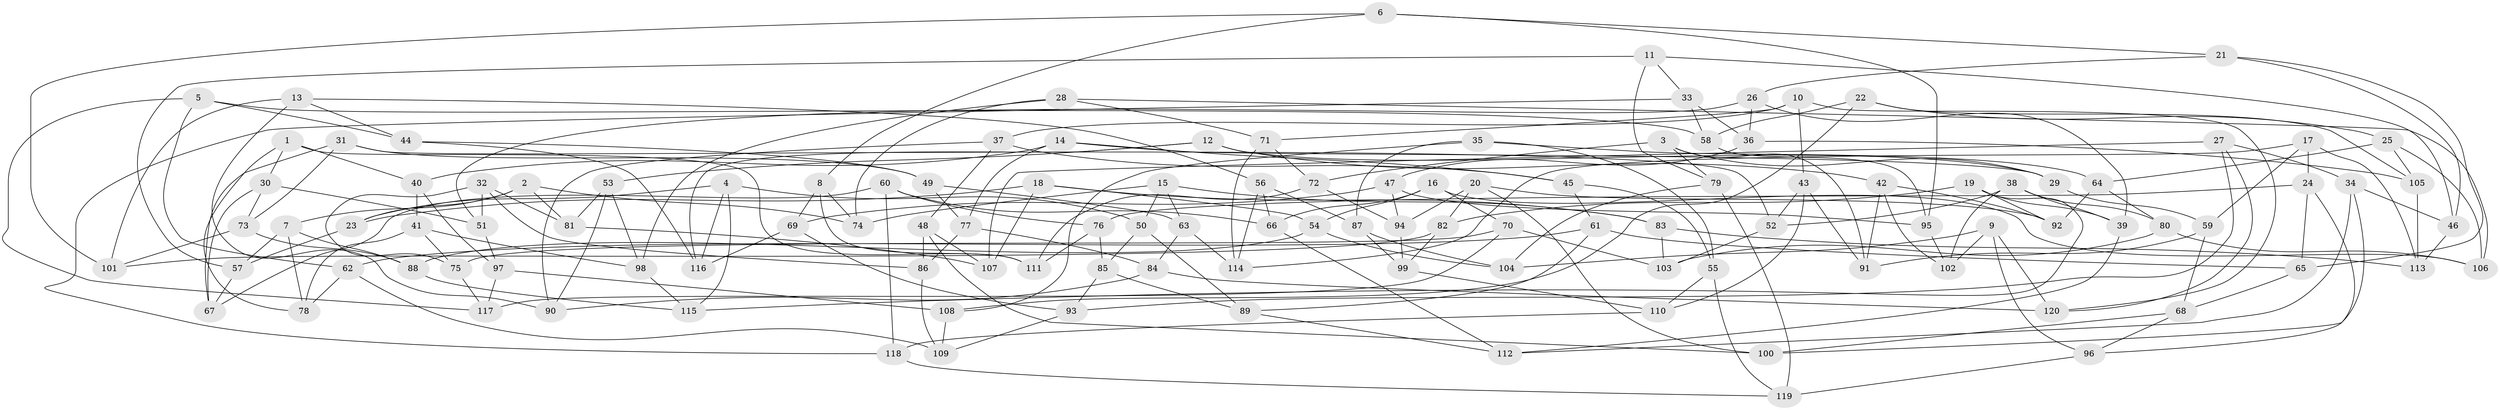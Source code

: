 // Generated by graph-tools (version 1.1) at 2025/02/03/09/25 03:02:57]
// undirected, 120 vertices, 240 edges
graph export_dot {
graph [start="1"]
  node [color=gray90,style=filled];
  1;
  2;
  3;
  4;
  5;
  6;
  7;
  8;
  9;
  10;
  11;
  12;
  13;
  14;
  15;
  16;
  17;
  18;
  19;
  20;
  21;
  22;
  23;
  24;
  25;
  26;
  27;
  28;
  29;
  30;
  31;
  32;
  33;
  34;
  35;
  36;
  37;
  38;
  39;
  40;
  41;
  42;
  43;
  44;
  45;
  46;
  47;
  48;
  49;
  50;
  51;
  52;
  53;
  54;
  55;
  56;
  57;
  58;
  59;
  60;
  61;
  62;
  63;
  64;
  65;
  66;
  67;
  68;
  69;
  70;
  71;
  72;
  73;
  74;
  75;
  76;
  77;
  78;
  79;
  80;
  81;
  82;
  83;
  84;
  85;
  86;
  87;
  88;
  89;
  90;
  91;
  92;
  93;
  94;
  95;
  96;
  97;
  98;
  99;
  100;
  101;
  102;
  103;
  104;
  105;
  106;
  107;
  108;
  109;
  110;
  111;
  112;
  113;
  114;
  115;
  116;
  117;
  118;
  119;
  120;
  1 -- 40;
  1 -- 111;
  1 -- 30;
  1 -- 78;
  2 -- 81;
  2 -- 7;
  2 -- 23;
  2 -- 74;
  3 -- 72;
  3 -- 91;
  3 -- 29;
  3 -- 79;
  4 -- 115;
  4 -- 50;
  4 -- 116;
  4 -- 23;
  5 -- 44;
  5 -- 62;
  5 -- 117;
  5 -- 58;
  6 -- 95;
  6 -- 101;
  6 -- 8;
  6 -- 21;
  7 -- 57;
  7 -- 78;
  7 -- 88;
  8 -- 74;
  8 -- 111;
  8 -- 69;
  9 -- 102;
  9 -- 104;
  9 -- 120;
  9 -- 96;
  10 -- 120;
  10 -- 71;
  10 -- 43;
  10 -- 37;
  11 -- 33;
  11 -- 57;
  11 -- 79;
  11 -- 46;
  12 -- 29;
  12 -- 53;
  12 -- 42;
  12 -- 116;
  13 -- 101;
  13 -- 56;
  13 -- 44;
  13 -- 90;
  14 -- 40;
  14 -- 45;
  14 -- 77;
  14 -- 29;
  15 -- 83;
  15 -- 74;
  15 -- 63;
  15 -- 50;
  16 -- 70;
  16 -- 66;
  16 -- 54;
  16 -- 106;
  17 -- 59;
  17 -- 24;
  17 -- 114;
  17 -- 113;
  18 -- 83;
  18 -- 23;
  18 -- 54;
  18 -- 107;
  19 -- 39;
  19 -- 82;
  19 -- 92;
  19 -- 115;
  20 -- 94;
  20 -- 100;
  20 -- 82;
  20 -- 92;
  21 -- 46;
  21 -- 65;
  21 -- 26;
  22 -- 105;
  22 -- 58;
  22 -- 108;
  22 -- 25;
  23 -- 57;
  24 -- 96;
  24 -- 76;
  24 -- 65;
  25 -- 106;
  25 -- 64;
  25 -- 105;
  26 -- 36;
  26 -- 39;
  26 -- 51;
  27 -- 120;
  27 -- 34;
  27 -- 93;
  27 -- 107;
  28 -- 106;
  28 -- 98;
  28 -- 71;
  28 -- 74;
  29 -- 59;
  30 -- 73;
  30 -- 51;
  30 -- 67;
  31 -- 73;
  31 -- 52;
  31 -- 67;
  31 -- 49;
  32 -- 86;
  32 -- 81;
  32 -- 51;
  32 -- 75;
  33 -- 118;
  33 -- 36;
  33 -- 58;
  34 -- 46;
  34 -- 100;
  34 -- 112;
  35 -- 87;
  35 -- 55;
  35 -- 64;
  35 -- 108;
  36 -- 105;
  36 -- 47;
  37 -- 90;
  37 -- 45;
  37 -- 48;
  38 -- 80;
  38 -- 52;
  38 -- 102;
  38 -- 39;
  39 -- 112;
  40 -- 97;
  40 -- 41;
  41 -- 75;
  41 -- 98;
  41 -- 78;
  42 -- 91;
  42 -- 92;
  42 -- 102;
  43 -- 91;
  43 -- 52;
  43 -- 110;
  44 -- 49;
  44 -- 116;
  45 -- 55;
  45 -- 61;
  46 -- 113;
  47 -- 69;
  47 -- 94;
  47 -- 95;
  48 -- 86;
  48 -- 100;
  48 -- 107;
  49 -- 77;
  49 -- 63;
  50 -- 89;
  50 -- 85;
  51 -- 97;
  52 -- 103;
  53 -- 90;
  53 -- 98;
  53 -- 81;
  54 -- 104;
  54 -- 88;
  55 -- 119;
  55 -- 110;
  56 -- 87;
  56 -- 114;
  56 -- 66;
  57 -- 67;
  58 -- 95;
  59 -- 91;
  59 -- 68;
  60 -- 67;
  60 -- 118;
  60 -- 76;
  60 -- 66;
  61 -- 89;
  61 -- 62;
  61 -- 65;
  62 -- 109;
  62 -- 78;
  63 -- 84;
  63 -- 114;
  64 -- 80;
  64 -- 92;
  65 -- 68;
  66 -- 112;
  68 -- 96;
  68 -- 100;
  69 -- 93;
  69 -- 116;
  70 -- 75;
  70 -- 103;
  70 -- 117;
  71 -- 72;
  71 -- 114;
  72 -- 111;
  72 -- 94;
  73 -- 88;
  73 -- 101;
  75 -- 117;
  76 -- 111;
  76 -- 85;
  77 -- 86;
  77 -- 84;
  79 -- 104;
  79 -- 119;
  80 -- 103;
  80 -- 106;
  81 -- 107;
  82 -- 99;
  82 -- 101;
  83 -- 113;
  83 -- 103;
  84 -- 120;
  84 -- 90;
  85 -- 93;
  85 -- 89;
  86 -- 109;
  87 -- 99;
  87 -- 104;
  88 -- 115;
  89 -- 112;
  93 -- 109;
  94 -- 99;
  95 -- 102;
  96 -- 119;
  97 -- 108;
  97 -- 117;
  98 -- 115;
  99 -- 110;
  105 -- 113;
  108 -- 109;
  110 -- 118;
  118 -- 119;
}

